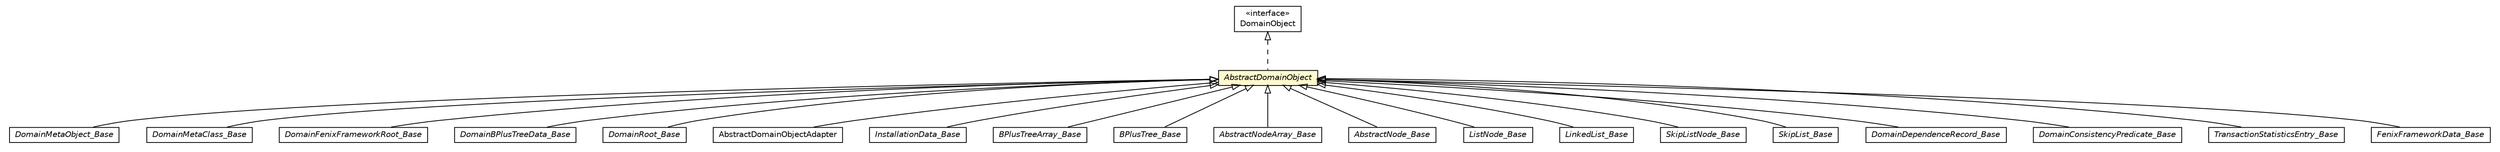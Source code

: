 #!/usr/local/bin/dot
#
# Class diagram 
# Generated by UMLGraph version 5.1 (http://www.umlgraph.org/)
#

digraph G {
	edge [fontname="Helvetica",fontsize=10,labelfontname="Helvetica",labelfontsize=10];
	node [fontname="Helvetica",fontsize=10,shape=plaintext];
	nodesep=0.25;
	ranksep=0.5;
	// pt.ist.fenixframework.DomainMetaObject_Base
	c33552 [label=<<table title="pt.ist.fenixframework.DomainMetaObject_Base" border="0" cellborder="1" cellspacing="0" cellpadding="2" port="p" href="../DomainMetaObject_Base.html">
		<tr><td><table border="0" cellspacing="0" cellpadding="1">
<tr><td align="center" balign="center"><font face="Helvetica-Oblique"> DomainMetaObject_Base </font></td></tr>
		</table></td></tr>
		</table>>, fontname="Helvetica", fontcolor="black", fontsize=10.0];
	// pt.ist.fenixframework.DomainMetaClass_Base
	c33554 [label=<<table title="pt.ist.fenixframework.DomainMetaClass_Base" border="0" cellborder="1" cellspacing="0" cellpadding="2" port="p" href="../DomainMetaClass_Base.html">
		<tr><td><table border="0" cellspacing="0" cellpadding="1">
<tr><td align="center" balign="center"><font face="Helvetica-Oblique"> DomainMetaClass_Base </font></td></tr>
		</table></td></tr>
		</table>>, fontname="Helvetica", fontcolor="black", fontsize=10.0];
	// pt.ist.fenixframework.DomainFenixFrameworkRoot_Base
	c33556 [label=<<table title="pt.ist.fenixframework.DomainFenixFrameworkRoot_Base" border="0" cellborder="1" cellspacing="0" cellpadding="2" port="p" href="../DomainFenixFrameworkRoot_Base.html">
		<tr><td><table border="0" cellspacing="0" cellpadding="1">
<tr><td align="center" balign="center"><font face="Helvetica-Oblique"> DomainFenixFrameworkRoot_Base </font></td></tr>
		</table></td></tr>
		</table>>, fontname="Helvetica", fontcolor="black", fontsize=10.0];
	// pt.ist.fenixframework.DomainBPlusTreeData_Base
	c33560 [label=<<table title="pt.ist.fenixframework.DomainBPlusTreeData_Base" border="0" cellborder="1" cellspacing="0" cellpadding="2" port="p" href="../DomainBPlusTreeData_Base.html">
		<tr><td><table border="0" cellspacing="0" cellpadding="1">
<tr><td align="center" balign="center"><font face="Helvetica-Oblique"> DomainBPlusTreeData_Base </font></td></tr>
		</table></td></tr>
		</table>>, fontname="Helvetica", fontcolor="black", fontsize=10.0];
	// pt.ist.fenixframework.DomainRoot_Base
	c33570 [label=<<table title="pt.ist.fenixframework.DomainRoot_Base" border="0" cellborder="1" cellspacing="0" cellpadding="2" port="p" href="../DomainRoot_Base.html">
		<tr><td><table border="0" cellspacing="0" cellpadding="1">
<tr><td align="center" balign="center"><font face="Helvetica-Oblique"> DomainRoot_Base </font></td></tr>
		</table></td></tr>
		</table>>, fontname="Helvetica", fontcolor="black", fontsize=10.0];
	// pt.ist.fenixframework.DomainObject
	c33580 [label=<<table title="pt.ist.fenixframework.DomainObject" border="0" cellborder="1" cellspacing="0" cellpadding="2" port="p" href="../DomainObject.html">
		<tr><td><table border="0" cellspacing="0" cellpadding="1">
<tr><td align="center" balign="center"> &#171;interface&#187; </td></tr>
<tr><td align="center" balign="center"> DomainObject </td></tr>
		</table></td></tr>
		</table>>, fontname="Helvetica", fontcolor="black", fontsize=10.0];
	// pt.ist.fenixframework.core.AbstractDomainObjectAdapter
	c33593 [label=<<table title="pt.ist.fenixframework.core.AbstractDomainObjectAdapter" border="0" cellborder="1" cellspacing="0" cellpadding="2" port="p" href="./AbstractDomainObjectAdapter.html">
		<tr><td><table border="0" cellspacing="0" cellpadding="1">
<tr><td align="center" balign="center"> AbstractDomainObjectAdapter </td></tr>
		</table></td></tr>
		</table>>, fontname="Helvetica", fontcolor="black", fontsize=10.0];
	// pt.ist.fenixframework.core.AbstractDomainObject
	c33602 [label=<<table title="pt.ist.fenixframework.core.AbstractDomainObject" border="0" cellborder="1" cellspacing="0" cellpadding="2" port="p" bgcolor="lemonChiffon" href="./AbstractDomainObject.html">
		<tr><td><table border="0" cellspacing="0" cellpadding="1">
<tr><td align="center" balign="center"><font face="Helvetica-Oblique"> AbstractDomainObject </font></td></tr>
		</table></td></tr>
		</table>>, fontname="Helvetica", fontcolor="black", fontsize=10.0];
	// pt.ist.fenixframework.data.InstallationData_Base
	c33682 [label=<<table title="pt.ist.fenixframework.data.InstallationData_Base" border="0" cellborder="1" cellspacing="0" cellpadding="2" port="p" href="../data/InstallationData_Base.html">
		<tr><td><table border="0" cellspacing="0" cellpadding="1">
<tr><td align="center" balign="center"><font face="Helvetica-Oblique"> InstallationData_Base </font></td></tr>
		</table></td></tr>
		</table>>, fontname="Helvetica", fontcolor="black", fontsize=10.0];
	// pt.ist.fenixframework.adt.bplustree.BPlusTreeArray_Base
	c33716 [label=<<table title="pt.ist.fenixframework.adt.bplustree.BPlusTreeArray_Base" border="0" cellborder="1" cellspacing="0" cellpadding="2" port="p" href="../adt/bplustree/BPlusTreeArray_Base.html">
		<tr><td><table border="0" cellspacing="0" cellpadding="1">
<tr><td align="center" balign="center"><font face="Helvetica-Oblique"> BPlusTreeArray_Base </font></td></tr>
		</table></td></tr>
		</table>>, fontname="Helvetica", fontcolor="black", fontsize=10.0];
	// pt.ist.fenixframework.adt.bplustree.BPlusTree_Base
	c33718 [label=<<table title="pt.ist.fenixframework.adt.bplustree.BPlusTree_Base" border="0" cellborder="1" cellspacing="0" cellpadding="2" port="p" href="../adt/bplustree/BPlusTree_Base.html">
		<tr><td><table border="0" cellspacing="0" cellpadding="1">
<tr><td align="center" balign="center"><font face="Helvetica-Oblique"> BPlusTree_Base </font></td></tr>
		</table></td></tr>
		</table>>, fontname="Helvetica", fontcolor="black", fontsize=10.0];
	// pt.ist.fenixframework.adt.bplustree.AbstractNodeArray_Base
	c33720 [label=<<table title="pt.ist.fenixframework.adt.bplustree.AbstractNodeArray_Base" border="0" cellborder="1" cellspacing="0" cellpadding="2" port="p" href="../adt/bplustree/AbstractNodeArray_Base.html">
		<tr><td><table border="0" cellspacing="0" cellpadding="1">
<tr><td align="center" balign="center"><font face="Helvetica-Oblique"> AbstractNodeArray_Base </font></td></tr>
		</table></td></tr>
		</table>>, fontname="Helvetica", fontcolor="black", fontsize=10.0];
	// pt.ist.fenixframework.adt.bplustree.AbstractNode_Base
	c33722 [label=<<table title="pt.ist.fenixframework.adt.bplustree.AbstractNode_Base" border="0" cellborder="1" cellspacing="0" cellpadding="2" port="p" href="../adt/bplustree/AbstractNode_Base.html">
		<tr><td><table border="0" cellspacing="0" cellpadding="1">
<tr><td align="center" balign="center"><font face="Helvetica-Oblique"> AbstractNode_Base </font></td></tr>
		</table></td></tr>
		</table>>, fontname="Helvetica", fontcolor="black", fontsize=10.0];
	// pt.ist.fenixframework.adt.linkedlist.ListNode_Base
	c33724 [label=<<table title="pt.ist.fenixframework.adt.linkedlist.ListNode_Base" border="0" cellborder="1" cellspacing="0" cellpadding="2" port="p" href="../adt/linkedlist/ListNode_Base.html">
		<tr><td><table border="0" cellspacing="0" cellpadding="1">
<tr><td align="center" balign="center"><font face="Helvetica-Oblique"> ListNode_Base </font></td></tr>
		</table></td></tr>
		</table>>, fontname="Helvetica", fontcolor="black", fontsize=10.0];
	// pt.ist.fenixframework.adt.linkedlist.LinkedList_Base
	c33726 [label=<<table title="pt.ist.fenixframework.adt.linkedlist.LinkedList_Base" border="0" cellborder="1" cellspacing="0" cellpadding="2" port="p" href="../adt/linkedlist/LinkedList_Base.html">
		<tr><td><table border="0" cellspacing="0" cellpadding="1">
<tr><td align="center" balign="center"><font face="Helvetica-Oblique"> LinkedList_Base </font></td></tr>
		</table></td></tr>
		</table>>, fontname="Helvetica", fontcolor="black", fontsize=10.0];
	// pt.ist.fenixframework.adt.skiplist.SkipListNode_Base
	c33730 [label=<<table title="pt.ist.fenixframework.adt.skiplist.SkipListNode_Base" border="0" cellborder="1" cellspacing="0" cellpadding="2" port="p" href="../adt/skiplist/SkipListNode_Base.html">
		<tr><td><table border="0" cellspacing="0" cellpadding="1">
<tr><td align="center" balign="center"><font face="Helvetica-Oblique"> SkipListNode_Base </font></td></tr>
		</table></td></tr>
		</table>>, fontname="Helvetica", fontcolor="black", fontsize=10.0];
	// pt.ist.fenixframework.adt.skiplist.SkipList_Base
	c33732 [label=<<table title="pt.ist.fenixframework.adt.skiplist.SkipList_Base" border="0" cellborder="1" cellspacing="0" cellpadding="2" port="p" href="../adt/skiplist/SkipList_Base.html">
		<tr><td><table border="0" cellspacing="0" cellpadding="1">
<tr><td align="center" balign="center"><font face="Helvetica-Oblique"> SkipList_Base </font></td></tr>
		</table></td></tr>
		</table>>, fontname="Helvetica", fontcolor="black", fontsize=10.0];
	// pt.ist.fenixframework.consistencyPredicates.DomainDependenceRecord_Base
	c33744 [label=<<table title="pt.ist.fenixframework.consistencyPredicates.DomainDependenceRecord_Base" border="0" cellborder="1" cellspacing="0" cellpadding="2" port="p" href="../consistencyPredicates/DomainDependenceRecord_Base.html">
		<tr><td><table border="0" cellspacing="0" cellpadding="1">
<tr><td align="center" balign="center"><font face="Helvetica-Oblique"> DomainDependenceRecord_Base </font></td></tr>
		</table></td></tr>
		</table>>, fontname="Helvetica", fontcolor="black", fontsize=10.0];
	// pt.ist.fenixframework.consistencyPredicates.DomainConsistencyPredicate_Base
	c33746 [label=<<table title="pt.ist.fenixframework.consistencyPredicates.DomainConsistencyPredicate_Base" border="0" cellborder="1" cellspacing="0" cellpadding="2" port="p" href="../consistencyPredicates/DomainConsistencyPredicate_Base.html">
		<tr><td><table border="0" cellspacing="0" cellpadding="1">
<tr><td align="center" balign="center"><font face="Helvetica-Oblique"> DomainConsistencyPredicate_Base </font></td></tr>
		</table></td></tr>
		</table>>, fontname="Helvetica", fontcolor="black", fontsize=10.0];
	// pt.ist.fenixframework.backend.jvstm.pstm.TransactionStatisticsEntry_Base
	c33784 [label=<<table title="pt.ist.fenixframework.backend.jvstm.pstm.TransactionStatisticsEntry_Base" border="0" cellborder="1" cellspacing="0" cellpadding="2" port="p" href="../backend/jvstm/pstm/TransactionStatisticsEntry_Base.html">
		<tr><td><table border="0" cellspacing="0" cellpadding="1">
<tr><td align="center" balign="center"><font face="Helvetica-Oblique"> TransactionStatisticsEntry_Base </font></td></tr>
		</table></td></tr>
		</table>>, fontname="Helvetica", fontcolor="black", fontsize=10.0];
	// pt.ist.fenixframework.backend.jvstm.pstm.FenixFrameworkData_Base
	c33800 [label=<<table title="pt.ist.fenixframework.backend.jvstm.pstm.FenixFrameworkData_Base" border="0" cellborder="1" cellspacing="0" cellpadding="2" port="p" href="../backend/jvstm/pstm/FenixFrameworkData_Base.html">
		<tr><td><table border="0" cellspacing="0" cellpadding="1">
<tr><td align="center" balign="center"><font face="Helvetica-Oblique"> FenixFrameworkData_Base </font></td></tr>
		</table></td></tr>
		</table>>, fontname="Helvetica", fontcolor="black", fontsize=10.0];
	//pt.ist.fenixframework.DomainMetaObject_Base extends pt.ist.fenixframework.core.AbstractDomainObject
	c33602:p -> c33552:p [dir=back,arrowtail=empty];
	//pt.ist.fenixframework.DomainMetaClass_Base extends pt.ist.fenixframework.core.AbstractDomainObject
	c33602:p -> c33554:p [dir=back,arrowtail=empty];
	//pt.ist.fenixframework.DomainFenixFrameworkRoot_Base extends pt.ist.fenixframework.core.AbstractDomainObject
	c33602:p -> c33556:p [dir=back,arrowtail=empty];
	//pt.ist.fenixframework.DomainBPlusTreeData_Base extends pt.ist.fenixframework.core.AbstractDomainObject
	c33602:p -> c33560:p [dir=back,arrowtail=empty];
	//pt.ist.fenixframework.DomainRoot_Base extends pt.ist.fenixframework.core.AbstractDomainObject
	c33602:p -> c33570:p [dir=back,arrowtail=empty];
	//pt.ist.fenixframework.core.AbstractDomainObjectAdapter extends pt.ist.fenixframework.core.AbstractDomainObject
	c33602:p -> c33593:p [dir=back,arrowtail=empty];
	//pt.ist.fenixframework.core.AbstractDomainObject implements pt.ist.fenixframework.DomainObject
	c33580:p -> c33602:p [dir=back,arrowtail=empty,style=dashed];
	//pt.ist.fenixframework.data.InstallationData_Base extends pt.ist.fenixframework.core.AbstractDomainObject
	c33602:p -> c33682:p [dir=back,arrowtail=empty];
	//pt.ist.fenixframework.adt.bplustree.BPlusTreeArray_Base extends pt.ist.fenixframework.core.AbstractDomainObject
	c33602:p -> c33716:p [dir=back,arrowtail=empty];
	//pt.ist.fenixframework.adt.bplustree.BPlusTree_Base extends pt.ist.fenixframework.core.AbstractDomainObject
	c33602:p -> c33718:p [dir=back,arrowtail=empty];
	//pt.ist.fenixframework.adt.bplustree.AbstractNodeArray_Base extends pt.ist.fenixframework.core.AbstractDomainObject
	c33602:p -> c33720:p [dir=back,arrowtail=empty];
	//pt.ist.fenixframework.adt.bplustree.AbstractNode_Base extends pt.ist.fenixframework.core.AbstractDomainObject
	c33602:p -> c33722:p [dir=back,arrowtail=empty];
	//pt.ist.fenixframework.adt.linkedlist.ListNode_Base extends pt.ist.fenixframework.core.AbstractDomainObject
	c33602:p -> c33724:p [dir=back,arrowtail=empty];
	//pt.ist.fenixframework.adt.linkedlist.LinkedList_Base extends pt.ist.fenixframework.core.AbstractDomainObject
	c33602:p -> c33726:p [dir=back,arrowtail=empty];
	//pt.ist.fenixframework.adt.skiplist.SkipListNode_Base extends pt.ist.fenixframework.core.AbstractDomainObject
	c33602:p -> c33730:p [dir=back,arrowtail=empty];
	//pt.ist.fenixframework.adt.skiplist.SkipList_Base extends pt.ist.fenixframework.core.AbstractDomainObject
	c33602:p -> c33732:p [dir=back,arrowtail=empty];
	//pt.ist.fenixframework.consistencyPredicates.DomainDependenceRecord_Base extends pt.ist.fenixframework.core.AbstractDomainObject
	c33602:p -> c33744:p [dir=back,arrowtail=empty];
	//pt.ist.fenixframework.consistencyPredicates.DomainConsistencyPredicate_Base extends pt.ist.fenixframework.core.AbstractDomainObject
	c33602:p -> c33746:p [dir=back,arrowtail=empty];
	//pt.ist.fenixframework.backend.jvstm.pstm.TransactionStatisticsEntry_Base extends pt.ist.fenixframework.core.AbstractDomainObject
	c33602:p -> c33784:p [dir=back,arrowtail=empty];
	//pt.ist.fenixframework.backend.jvstm.pstm.FenixFrameworkData_Base extends pt.ist.fenixframework.core.AbstractDomainObject
	c33602:p -> c33800:p [dir=back,arrowtail=empty];
}

